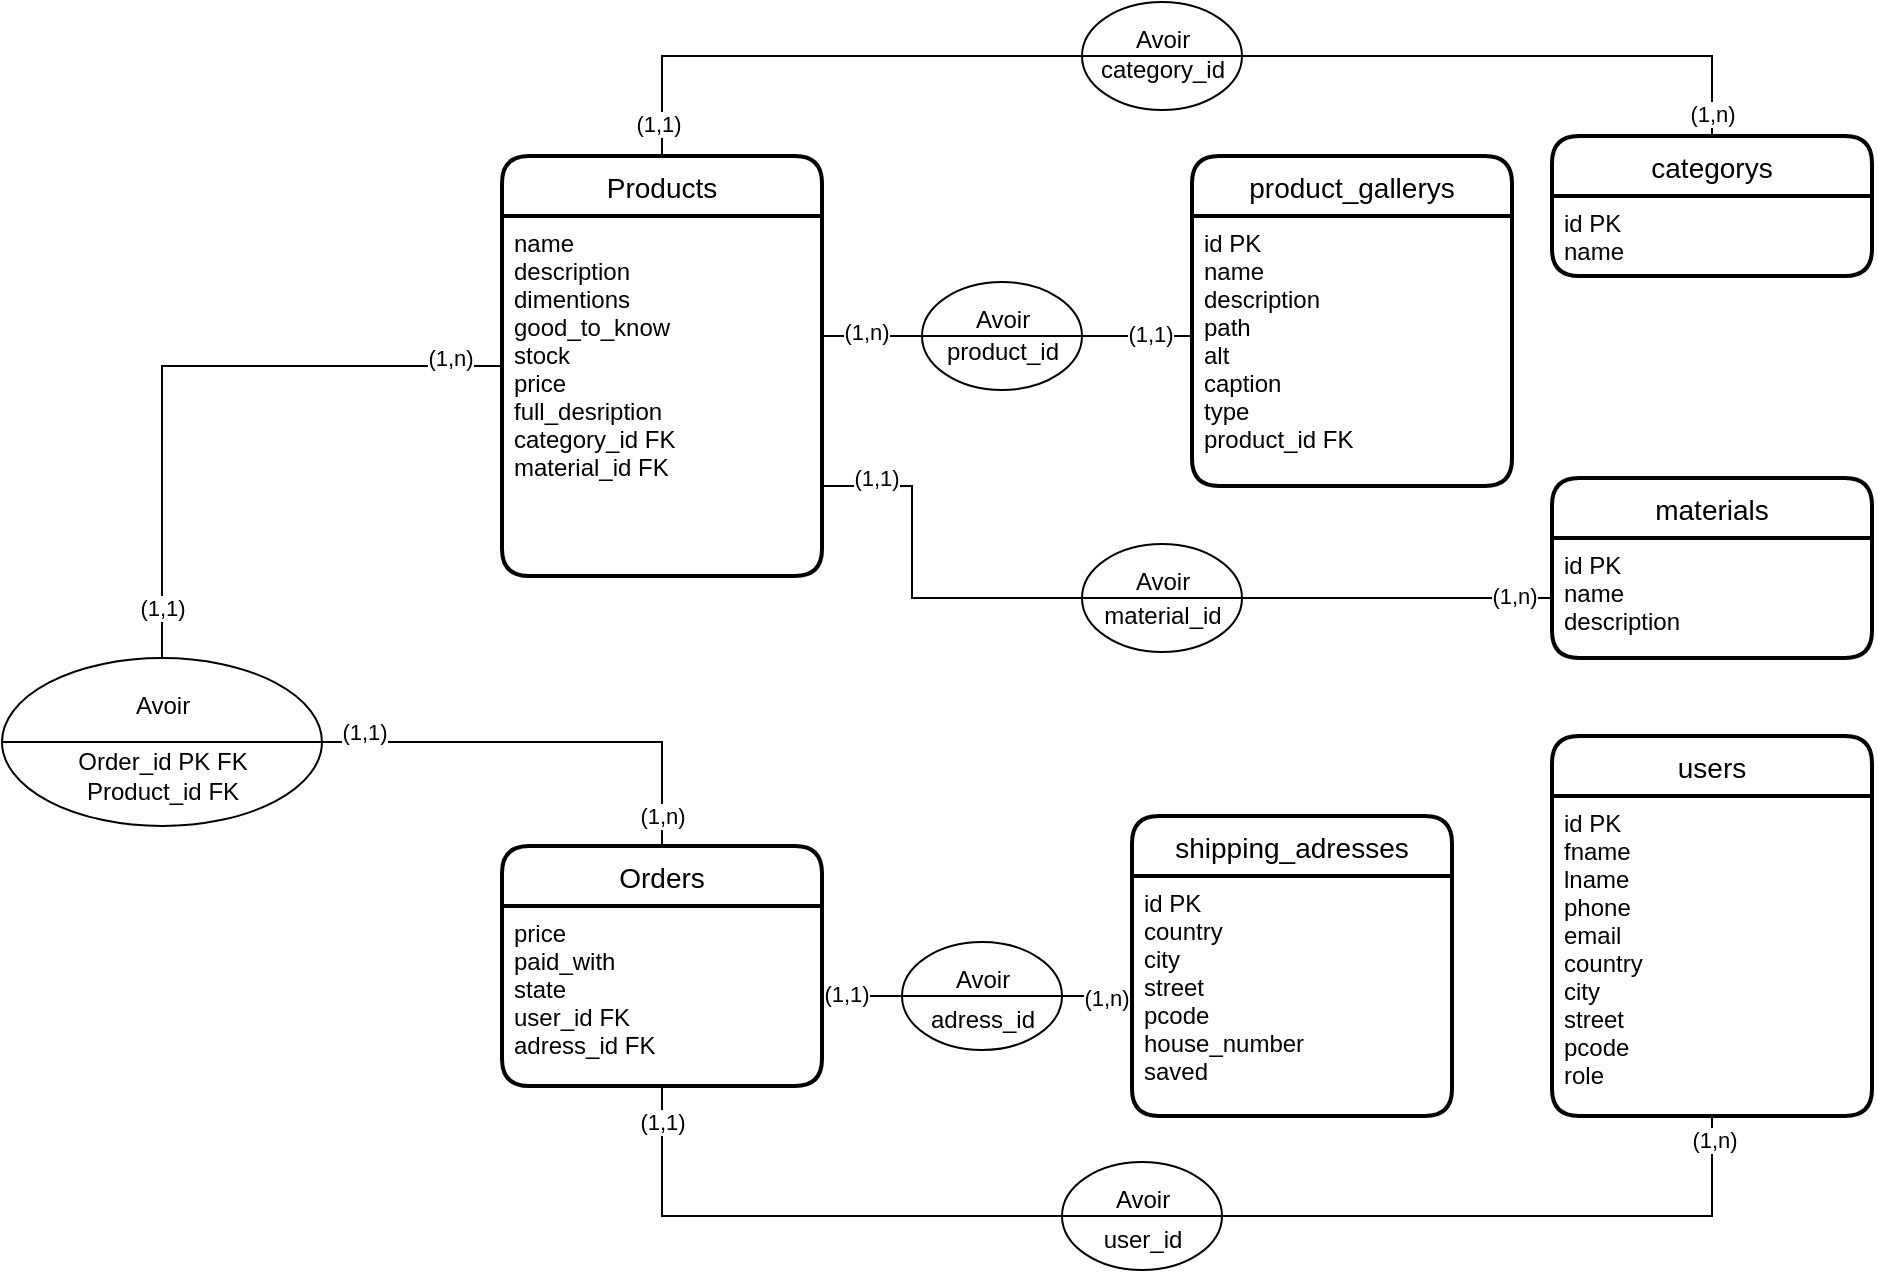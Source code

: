 <mxfile version="14.5.1" type="device"><diagram id="QW0USyjkUaKL2_OtoTFC" name="MLD"><mxGraphModel dx="1463" dy="859" grid="1" gridSize="10" guides="1" tooltips="1" connect="1" arrows="1" fold="1" page="1" pageScale="1" pageWidth="1400" pageHeight="850" math="0" shadow="0"><root><mxCell id="0"/><mxCell id="1" parent="0"/><mxCell id="mZwXaKT_bgL3dN052cEW-20" style="edgeStyle=orthogonalEdgeStyle;rounded=0;orthogonalLoop=1;jettySize=auto;html=1;endArrow=none;endFill=0;entryX=0.5;entryY=0;entryDx=0;entryDy=0;" parent="1" source="mZwXaKT_bgL3dN052cEW-1" target="mZwXaKT_bgL3dN052cEW-54" edge="1"><mxGeometry relative="1" as="geometry"/></mxCell><mxCell id="mZwXaKT_bgL3dN052cEW-51" value="(1,n)" style="edgeLabel;html=1;align=center;verticalAlign=middle;resizable=0;points=[];" parent="mZwXaKT_bgL3dN052cEW-20" vertex="1" connectable="0"><mxGeometry x="-0.831" y="-4" relative="1" as="geometry"><mxPoint as="offset"/></mxGeometry></mxCell><mxCell id="mZwXaKT_bgL3dN052cEW-52" value="(1,1)" style="edgeLabel;html=1;align=center;verticalAlign=middle;resizable=0;points=[];" parent="mZwXaKT_bgL3dN052cEW-20" vertex="1" connectable="0"><mxGeometry x="0.843" relative="1" as="geometry"><mxPoint as="offset"/></mxGeometry></mxCell><mxCell id="mZwXaKT_bgL3dN052cEW-23" style="edgeStyle=orthogonalEdgeStyle;rounded=0;orthogonalLoop=1;jettySize=auto;html=1;entryX=0.5;entryY=0;entryDx=0;entryDy=0;endArrow=none;endFill=0;" parent="1" source="mZwXaKT_bgL3dN052cEW-1" target="mZwXaKT_bgL3dN052cEW-14" edge="1"><mxGeometry relative="1" as="geometry"><Array as="points"><mxPoint x="390" y="135"/><mxPoint x="915" y="135"/></Array></mxGeometry></mxCell><mxCell id="mZwXaKT_bgL3dN052cEW-30" value="(1,n)" style="edgeLabel;html=1;align=center;verticalAlign=middle;resizable=0;points=[];" parent="mZwXaKT_bgL3dN052cEW-23" vertex="1" connectable="0"><mxGeometry x="0.963" relative="1" as="geometry"><mxPoint as="offset"/></mxGeometry></mxCell><mxCell id="mZwXaKT_bgL3dN052cEW-31" value="(1,1)" style="edgeLabel;html=1;align=center;verticalAlign=middle;resizable=0;points=[];" parent="mZwXaKT_bgL3dN052cEW-23" vertex="1" connectable="0"><mxGeometry x="-0.947" y="2" relative="1" as="geometry"><mxPoint as="offset"/></mxGeometry></mxCell><mxCell id="mZwXaKT_bgL3dN052cEW-1" value="Products" style="swimlane;childLayout=stackLayout;horizontal=1;startSize=30;horizontalStack=0;rounded=1;fontSize=14;fontStyle=0;strokeWidth=2;resizeParent=0;resizeLast=1;shadow=0;dashed=0;align=center;" parent="1" vertex="1"><mxGeometry x="310" y="185" width="160" height="210" as="geometry"/></mxCell><mxCell id="mZwXaKT_bgL3dN052cEW-2" value="name&#10;description&#10;dimentions&#10;good_to_know&#10;stock&#10;price&#10;full_desription&#10;category_id FK&#10;material_id FK" style="align=left;strokeColor=none;fillColor=none;spacingLeft=4;fontSize=12;verticalAlign=top;resizable=0;rotatable=0;part=1;" parent="mZwXaKT_bgL3dN052cEW-1" vertex="1"><mxGeometry y="30" width="160" height="180" as="geometry"/></mxCell><mxCell id="mZwXaKT_bgL3dN052cEW-3" value="product_gallerys" style="swimlane;childLayout=stackLayout;horizontal=1;startSize=30;horizontalStack=0;rounded=1;fontSize=14;fontStyle=0;strokeWidth=2;resizeParent=0;resizeLast=1;shadow=0;dashed=0;align=center;" parent="1" vertex="1"><mxGeometry x="655" y="185" width="160" height="165" as="geometry"/></mxCell><mxCell id="mZwXaKT_bgL3dN052cEW-4" value="id PK&#10;name&#10;description&#10;path&#10;alt&#10;caption&#10;type&#10;product_id FK" style="align=left;strokeColor=none;fillColor=none;spacingLeft=4;fontSize=12;verticalAlign=top;resizable=0;rotatable=0;part=1;" parent="mZwXaKT_bgL3dN052cEW-3" vertex="1"><mxGeometry y="30" width="160" height="135" as="geometry"/></mxCell><mxCell id="mZwXaKT_bgL3dN052cEW-6" value="shipping_adresses" style="swimlane;childLayout=stackLayout;horizontal=1;startSize=30;horizontalStack=0;rounded=1;fontSize=14;fontStyle=0;strokeWidth=2;resizeParent=0;resizeLast=1;shadow=0;dashed=0;align=center;" parent="1" vertex="1"><mxGeometry x="625" y="515" width="160" height="150" as="geometry"/></mxCell><mxCell id="mZwXaKT_bgL3dN052cEW-7" value="id PK&#10;country&#10;city&#10;street&#10;pcode&#10;house_number&#10;saved" style="align=left;strokeColor=none;fillColor=none;spacingLeft=4;fontSize=12;verticalAlign=top;resizable=0;rotatable=0;part=1;" parent="mZwXaKT_bgL3dN052cEW-6" vertex="1"><mxGeometry y="30" width="160" height="120" as="geometry"/></mxCell><mxCell id="mZwXaKT_bgL3dN052cEW-8" value="Orders" style="swimlane;childLayout=stackLayout;horizontal=1;startSize=30;horizontalStack=0;rounded=1;fontSize=14;fontStyle=0;strokeWidth=2;resizeParent=0;resizeLast=1;shadow=0;dashed=0;align=center;" parent="1" vertex="1"><mxGeometry x="310" y="530" width="160" height="120" as="geometry"/></mxCell><mxCell id="mZwXaKT_bgL3dN052cEW-9" value="price&#10;paid_with&#10;state&#10;user_id FK&#10;adress_id FK" style="align=left;strokeColor=none;fillColor=none;spacingLeft=4;fontSize=12;verticalAlign=top;resizable=0;rotatable=0;part=1;" parent="mZwXaKT_bgL3dN052cEW-8" vertex="1"><mxGeometry y="30" width="160" height="90" as="geometry"/></mxCell><mxCell id="mZwXaKT_bgL3dN052cEW-25" style="edgeStyle=orthogonalEdgeStyle;rounded=0;orthogonalLoop=1;jettySize=auto;html=1;entryX=0.5;entryY=1;entryDx=0;entryDy=0;endArrow=none;endFill=0;" parent="1" source="mZwXaKT_bgL3dN052cEW-12" target="mZwXaKT_bgL3dN052cEW-9" edge="1"><mxGeometry relative="1" as="geometry"><Array as="points"><mxPoint x="915" y="715"/><mxPoint x="390" y="715"/></Array></mxGeometry></mxCell><mxCell id="mZwXaKT_bgL3dN052cEW-26" value="(1,n)" style="edgeLabel;html=1;align=center;verticalAlign=middle;resizable=0;points=[];" parent="mZwXaKT_bgL3dN052cEW-25" vertex="1" connectable="0"><mxGeometry x="-0.962" y="1" relative="1" as="geometry"><mxPoint as="offset"/></mxGeometry></mxCell><mxCell id="mZwXaKT_bgL3dN052cEW-27" value="(1,1)" style="edgeLabel;html=1;align=center;verticalAlign=middle;resizable=0;points=[];" parent="mZwXaKT_bgL3dN052cEW-25" vertex="1" connectable="0"><mxGeometry x="0.922" relative="1" as="geometry"><mxPoint y="-7" as="offset"/></mxGeometry></mxCell><mxCell id="mZwXaKT_bgL3dN052cEW-12" value="users" style="swimlane;childLayout=stackLayout;horizontal=1;startSize=30;horizontalStack=0;rounded=1;fontSize=14;fontStyle=0;strokeWidth=2;resizeParent=0;resizeLast=1;shadow=0;dashed=0;align=center;" parent="1" vertex="1"><mxGeometry x="835" y="475" width="160" height="190" as="geometry"/></mxCell><mxCell id="mZwXaKT_bgL3dN052cEW-13" value="id PK&#10;fname&#10;lname&#10;phone&#10;email&#10;country&#10;city&#10;street&#10;pcode&#10;role" style="align=left;strokeColor=none;fillColor=none;spacingLeft=4;fontSize=12;verticalAlign=top;resizable=0;rotatable=0;part=1;" parent="mZwXaKT_bgL3dN052cEW-12" vertex="1"><mxGeometry y="30" width="160" height="160" as="geometry"/></mxCell><mxCell id="mZwXaKT_bgL3dN052cEW-14" value="categorys" style="swimlane;childLayout=stackLayout;horizontal=1;startSize=30;horizontalStack=0;rounded=1;fontSize=14;fontStyle=0;strokeWidth=2;resizeParent=0;resizeLast=1;shadow=0;dashed=0;align=center;" parent="1" vertex="1"><mxGeometry x="835" y="175" width="160" height="70" as="geometry"/></mxCell><mxCell id="mZwXaKT_bgL3dN052cEW-15" value="id PK&#10;name" style="align=left;strokeColor=none;fillColor=none;spacingLeft=4;fontSize=12;verticalAlign=top;resizable=0;rotatable=0;part=1;" parent="mZwXaKT_bgL3dN052cEW-14" vertex="1"><mxGeometry y="30" width="160" height="40" as="geometry"/></mxCell><mxCell id="mZwXaKT_bgL3dN052cEW-16" value="materials" style="swimlane;childLayout=stackLayout;horizontal=1;startSize=30;horizontalStack=0;rounded=1;fontSize=14;fontStyle=0;strokeWidth=2;resizeParent=0;resizeLast=1;shadow=0;dashed=0;align=center;" parent="1" vertex="1"><mxGeometry x="835" y="346" width="160" height="90" as="geometry"/></mxCell><mxCell id="mZwXaKT_bgL3dN052cEW-17" value="id PK&#10;name&#10;description" style="align=left;strokeColor=none;fillColor=none;spacingLeft=4;fontSize=12;verticalAlign=top;resizable=0;rotatable=0;part=1;" parent="mZwXaKT_bgL3dN052cEW-16" vertex="1"><mxGeometry y="30" width="160" height="60" as="geometry"/></mxCell><mxCell id="mZwXaKT_bgL3dN052cEW-21" style="edgeStyle=orthogonalEdgeStyle;rounded=0;orthogonalLoop=1;jettySize=auto;html=1;entryX=0;entryY=0.5;entryDx=0;entryDy=0;endArrow=none;endFill=0;" parent="1" source="mZwXaKT_bgL3dN052cEW-9" target="mZwXaKT_bgL3dN052cEW-7" edge="1"><mxGeometry relative="1" as="geometry"/></mxCell><mxCell id="mZwXaKT_bgL3dN052cEW-28" value="(1,n)" style="edgeLabel;html=1;align=center;verticalAlign=middle;resizable=0;points=[];" parent="mZwXaKT_bgL3dN052cEW-21" vertex="1" connectable="0"><mxGeometry x="0.824" y="-1" relative="1" as="geometry"><mxPoint as="offset"/></mxGeometry></mxCell><mxCell id="mZwXaKT_bgL3dN052cEW-29" value="(1,1)" style="edgeLabel;html=1;align=center;verticalAlign=middle;resizable=0;points=[];" parent="mZwXaKT_bgL3dN052cEW-21" vertex="1" connectable="0"><mxGeometry x="-0.894" y="1" relative="1" as="geometry"><mxPoint x="4" as="offset"/></mxGeometry></mxCell><mxCell id="mZwXaKT_bgL3dN052cEW-22" style="edgeStyle=orthogonalEdgeStyle;rounded=0;orthogonalLoop=1;jettySize=auto;html=1;entryX=0;entryY=0.5;entryDx=0;entryDy=0;endArrow=none;endFill=0;" parent="1" source="mZwXaKT_bgL3dN052cEW-2" target="mZwXaKT_bgL3dN052cEW-4" edge="1"><mxGeometry relative="1" as="geometry"><Array as="points"><mxPoint x="510" y="275"/><mxPoint x="510" y="275"/></Array></mxGeometry></mxCell><mxCell id="mZwXaKT_bgL3dN052cEW-32" value="(1,n)" style="edgeLabel;html=1;align=center;verticalAlign=middle;resizable=0;points=[];" parent="mZwXaKT_bgL3dN052cEW-22" vertex="1" connectable="0"><mxGeometry x="-0.807" y="2" relative="1" as="geometry"><mxPoint x="3" as="offset"/></mxGeometry></mxCell><mxCell id="mZwXaKT_bgL3dN052cEW-33" value="(1,1)" style="edgeLabel;html=1;align=center;verticalAlign=middle;resizable=0;points=[];" parent="mZwXaKT_bgL3dN052cEW-22" vertex="1" connectable="0"><mxGeometry x="0.81" y="1" relative="1" as="geometry"><mxPoint x="-10" as="offset"/></mxGeometry></mxCell><mxCell id="mZwXaKT_bgL3dN052cEW-24" style="edgeStyle=orthogonalEdgeStyle;rounded=0;orthogonalLoop=1;jettySize=auto;html=1;entryX=0;entryY=0.5;entryDx=0;entryDy=0;endArrow=none;endFill=0;exitX=1;exitY=0.5;exitDx=0;exitDy=0;" parent="1" source="mZwXaKT_bgL3dN052cEW-36" target="mZwXaKT_bgL3dN052cEW-17" edge="1"><mxGeometry relative="1" as="geometry"><mxPoint x="515" y="395" as="sourcePoint"/><Array as="points"/></mxGeometry></mxCell><mxCell id="mZwXaKT_bgL3dN052cEW-34" value="(1,n)" style="edgeLabel;html=1;align=center;verticalAlign=middle;resizable=0;points=[];" parent="mZwXaKT_bgL3dN052cEW-24" vertex="1" connectable="0"><mxGeometry x="0.886" y="1" relative="1" as="geometry"><mxPoint x="-10" as="offset"/></mxGeometry></mxCell><mxCell id="mZwXaKT_bgL3dN052cEW-37" style="edgeStyle=orthogonalEdgeStyle;rounded=0;orthogonalLoop=1;jettySize=auto;html=1;entryX=0;entryY=0.5;entryDx=0;entryDy=0;endArrow=none;endFill=0;exitX=1;exitY=0.75;exitDx=0;exitDy=0;" parent="1" source="mZwXaKT_bgL3dN052cEW-2" target="mZwXaKT_bgL3dN052cEW-36" edge="1"><mxGeometry relative="1" as="geometry"><mxPoint x="470" y="350" as="sourcePoint"/><mxPoint x="835" y="415" as="targetPoint"/><Array as="points"><mxPoint x="515" y="350"/><mxPoint x="515" y="406"/></Array></mxGeometry></mxCell><mxCell id="mZwXaKT_bgL3dN052cEW-39" value="(1,1)" style="edgeLabel;html=1;align=center;verticalAlign=middle;resizable=0;points=[];" parent="mZwXaKT_bgL3dN052cEW-37" vertex="1" connectable="0"><mxGeometry x="-0.714" y="4" relative="1" as="geometry"><mxPoint as="offset"/></mxGeometry></mxCell><mxCell id="mZwXaKT_bgL3dN052cEW-41" value="" style="group" parent="1" vertex="1" connectable="0"><mxGeometry x="600" y="379" width="80" height="54" as="geometry"/></mxCell><mxCell id="mZwXaKT_bgL3dN052cEW-36" value="" style="shape=lineEllipse;perimeter=ellipsePerimeter;whiteSpace=wrap;html=1;backgroundOutline=1;" parent="mZwXaKT_bgL3dN052cEW-41" vertex="1"><mxGeometry width="80" height="54" as="geometry"/></mxCell><mxCell id="mZwXaKT_bgL3dN052cEW-40" value="Avoir" style="text;html=1;align=center;verticalAlign=middle;resizable=0;points=[];autosize=1;" parent="mZwXaKT_bgL3dN052cEW-41" vertex="1"><mxGeometry x="20" y="9" width="40" height="20" as="geometry"/></mxCell><mxCell id="3JGLSgrXlOIHYhFwp47g-6" value="material_id" style="text;html=1;align=center;verticalAlign=middle;resizable=0;points=[];autosize=1;" vertex="1" parent="mZwXaKT_bgL3dN052cEW-41"><mxGeometry x="5" y="26" width="70" height="20" as="geometry"/></mxCell><mxCell id="mZwXaKT_bgL3dN052cEW-45" value="" style="group" parent="1" vertex="1" connectable="0"><mxGeometry x="520" y="248" width="80" height="54" as="geometry"/></mxCell><mxCell id="mZwXaKT_bgL3dN052cEW-46" value="" style="shape=lineEllipse;perimeter=ellipsePerimeter;whiteSpace=wrap;html=1;backgroundOutline=1;" parent="mZwXaKT_bgL3dN052cEW-45" vertex="1"><mxGeometry width="80" height="54" as="geometry"/></mxCell><mxCell id="mZwXaKT_bgL3dN052cEW-47" value="Avoir" style="text;html=1;align=center;verticalAlign=middle;resizable=0;points=[];autosize=1;" parent="mZwXaKT_bgL3dN052cEW-45" vertex="1"><mxGeometry x="20" y="9" width="40" height="20" as="geometry"/></mxCell><mxCell id="3JGLSgrXlOIHYhFwp47g-5" value="product_id" style="text;html=1;align=center;verticalAlign=middle;resizable=0;points=[];autosize=1;" vertex="1" parent="mZwXaKT_bgL3dN052cEW-45"><mxGeometry x="5" y="25" width="70" height="20" as="geometry"/></mxCell><mxCell id="mZwXaKT_bgL3dN052cEW-48" value="" style="group" parent="1" vertex="1" connectable="0"><mxGeometry x="600" y="108" width="80" height="54" as="geometry"/></mxCell><mxCell id="mZwXaKT_bgL3dN052cEW-49" value="" style="shape=lineEllipse;perimeter=ellipsePerimeter;whiteSpace=wrap;html=1;backgroundOutline=1;" parent="mZwXaKT_bgL3dN052cEW-48" vertex="1"><mxGeometry width="80" height="54" as="geometry"/></mxCell><mxCell id="mZwXaKT_bgL3dN052cEW-50" value="Avoir" style="text;html=1;align=center;verticalAlign=middle;resizable=0;points=[];autosize=1;" parent="mZwXaKT_bgL3dN052cEW-48" vertex="1"><mxGeometry x="20" y="9" width="40" height="20" as="geometry"/></mxCell><mxCell id="3JGLSgrXlOIHYhFwp47g-4" value="category_id" style="text;html=1;align=center;verticalAlign=middle;resizable=0;points=[];autosize=1;" vertex="1" parent="mZwXaKT_bgL3dN052cEW-48"><mxGeometry y="24" width="80" height="20" as="geometry"/></mxCell><mxCell id="mZwXaKT_bgL3dN052cEW-53" value="" style="group" parent="1" vertex="1" connectable="0"><mxGeometry x="60" y="436" width="180" height="84" as="geometry"/></mxCell><mxCell id="mZwXaKT_bgL3dN052cEW-54" value="" style="shape=lineEllipse;perimeter=ellipsePerimeter;whiteSpace=wrap;html=1;backgroundOutline=1;" parent="mZwXaKT_bgL3dN052cEW-53" vertex="1"><mxGeometry x="-0.005" width="160.0" height="84" as="geometry"/></mxCell><mxCell id="mZwXaKT_bgL3dN052cEW-57" value="" style="group" parent="mZwXaKT_bgL3dN052cEW-53" vertex="1" connectable="0"><mxGeometry x="10.765" y="14" width="138.462" height="70" as="geometry"/></mxCell><mxCell id="mZwXaKT_bgL3dN052cEW-56" value="Order_id PK FK&lt;br&gt;Product_id FK" style="text;html=1;align=center;verticalAlign=middle;resizable=0;points=[];autosize=1;" parent="mZwXaKT_bgL3dN052cEW-57" vertex="1"><mxGeometry x="19.23" y="30.003" width="100" height="30" as="geometry"/></mxCell><mxCell id="mZwXaKT_bgL3dN052cEW-55" value="Avoir" style="text;html=1;align=center;verticalAlign=middle;resizable=0;points=[];autosize=1;" parent="mZwXaKT_bgL3dN052cEW-53" vertex="1"><mxGeometry x="59.995" y="14" width="40" height="20" as="geometry"/></mxCell><mxCell id="mZwXaKT_bgL3dN052cEW-58" value="" style="group" parent="1" vertex="1" connectable="0"><mxGeometry x="510" y="578" width="80" height="54" as="geometry"/></mxCell><mxCell id="mZwXaKT_bgL3dN052cEW-59" value="" style="shape=lineEllipse;perimeter=ellipsePerimeter;whiteSpace=wrap;html=1;backgroundOutline=1;" parent="mZwXaKT_bgL3dN052cEW-58" vertex="1"><mxGeometry width="80" height="54" as="geometry"/></mxCell><mxCell id="mZwXaKT_bgL3dN052cEW-60" value="Avoir" style="text;html=1;align=center;verticalAlign=middle;resizable=0;points=[];autosize=1;" parent="mZwXaKT_bgL3dN052cEW-58" vertex="1"><mxGeometry x="20" y="9" width="40" height="20" as="geometry"/></mxCell><mxCell id="3JGLSgrXlOIHYhFwp47g-7" value="adress_id" style="text;html=1;align=center;verticalAlign=middle;resizable=0;points=[];autosize=1;" vertex="1" parent="mZwXaKT_bgL3dN052cEW-58"><mxGeometry x="5" y="29" width="70" height="20" as="geometry"/></mxCell><mxCell id="mZwXaKT_bgL3dN052cEW-61" value="" style="group" parent="1" vertex="1" connectable="0"><mxGeometry x="590" y="688" width="80" height="54" as="geometry"/></mxCell><mxCell id="mZwXaKT_bgL3dN052cEW-62" value="" style="shape=lineEllipse;perimeter=ellipsePerimeter;whiteSpace=wrap;html=1;backgroundOutline=1;" parent="mZwXaKT_bgL3dN052cEW-61" vertex="1"><mxGeometry width="80" height="54" as="geometry"/></mxCell><mxCell id="mZwXaKT_bgL3dN052cEW-63" value="Avoir" style="text;html=1;align=center;verticalAlign=middle;resizable=0;points=[];autosize=1;" parent="mZwXaKT_bgL3dN052cEW-61" vertex="1"><mxGeometry x="20" y="9" width="40" height="20" as="geometry"/></mxCell><mxCell id="3JGLSgrXlOIHYhFwp47g-8" value="user_id" style="text;html=1;align=center;verticalAlign=middle;resizable=0;points=[];autosize=1;" vertex="1" parent="mZwXaKT_bgL3dN052cEW-61"><mxGeometry x="15" y="29" width="50" height="20" as="geometry"/></mxCell><mxCell id="3JGLSgrXlOIHYhFwp47g-1" style="edgeStyle=orthogonalEdgeStyle;rounded=0;orthogonalLoop=1;jettySize=auto;html=1;entryX=0.5;entryY=0;entryDx=0;entryDy=0;exitX=1;exitY=0.5;exitDx=0;exitDy=0;endArrow=none;endFill=0;" edge="1" parent="1" source="mZwXaKT_bgL3dN052cEW-54" target="mZwXaKT_bgL3dN052cEW-8"><mxGeometry relative="1" as="geometry"><mxPoint x="250" y="470" as="sourcePoint"/><Array as="points"><mxPoint x="390" y="478"/></Array></mxGeometry></mxCell><mxCell id="3JGLSgrXlOIHYhFwp47g-2" value="(1,1)" style="edgeLabel;html=1;align=center;verticalAlign=middle;resizable=0;points=[];" vertex="1" connectable="0" parent="3JGLSgrXlOIHYhFwp47g-1"><mxGeometry x="-0.814" y="5" relative="1" as="geometry"><mxPoint as="offset"/></mxGeometry></mxCell><mxCell id="3JGLSgrXlOIHYhFwp47g-3" value="(1,n)" style="edgeLabel;html=1;align=center;verticalAlign=middle;resizable=0;points=[];" vertex="1" connectable="0" parent="3JGLSgrXlOIHYhFwp47g-1"><mxGeometry x="0.865" relative="1" as="geometry"><mxPoint as="offset"/></mxGeometry></mxCell></root></mxGraphModel></diagram></mxfile>